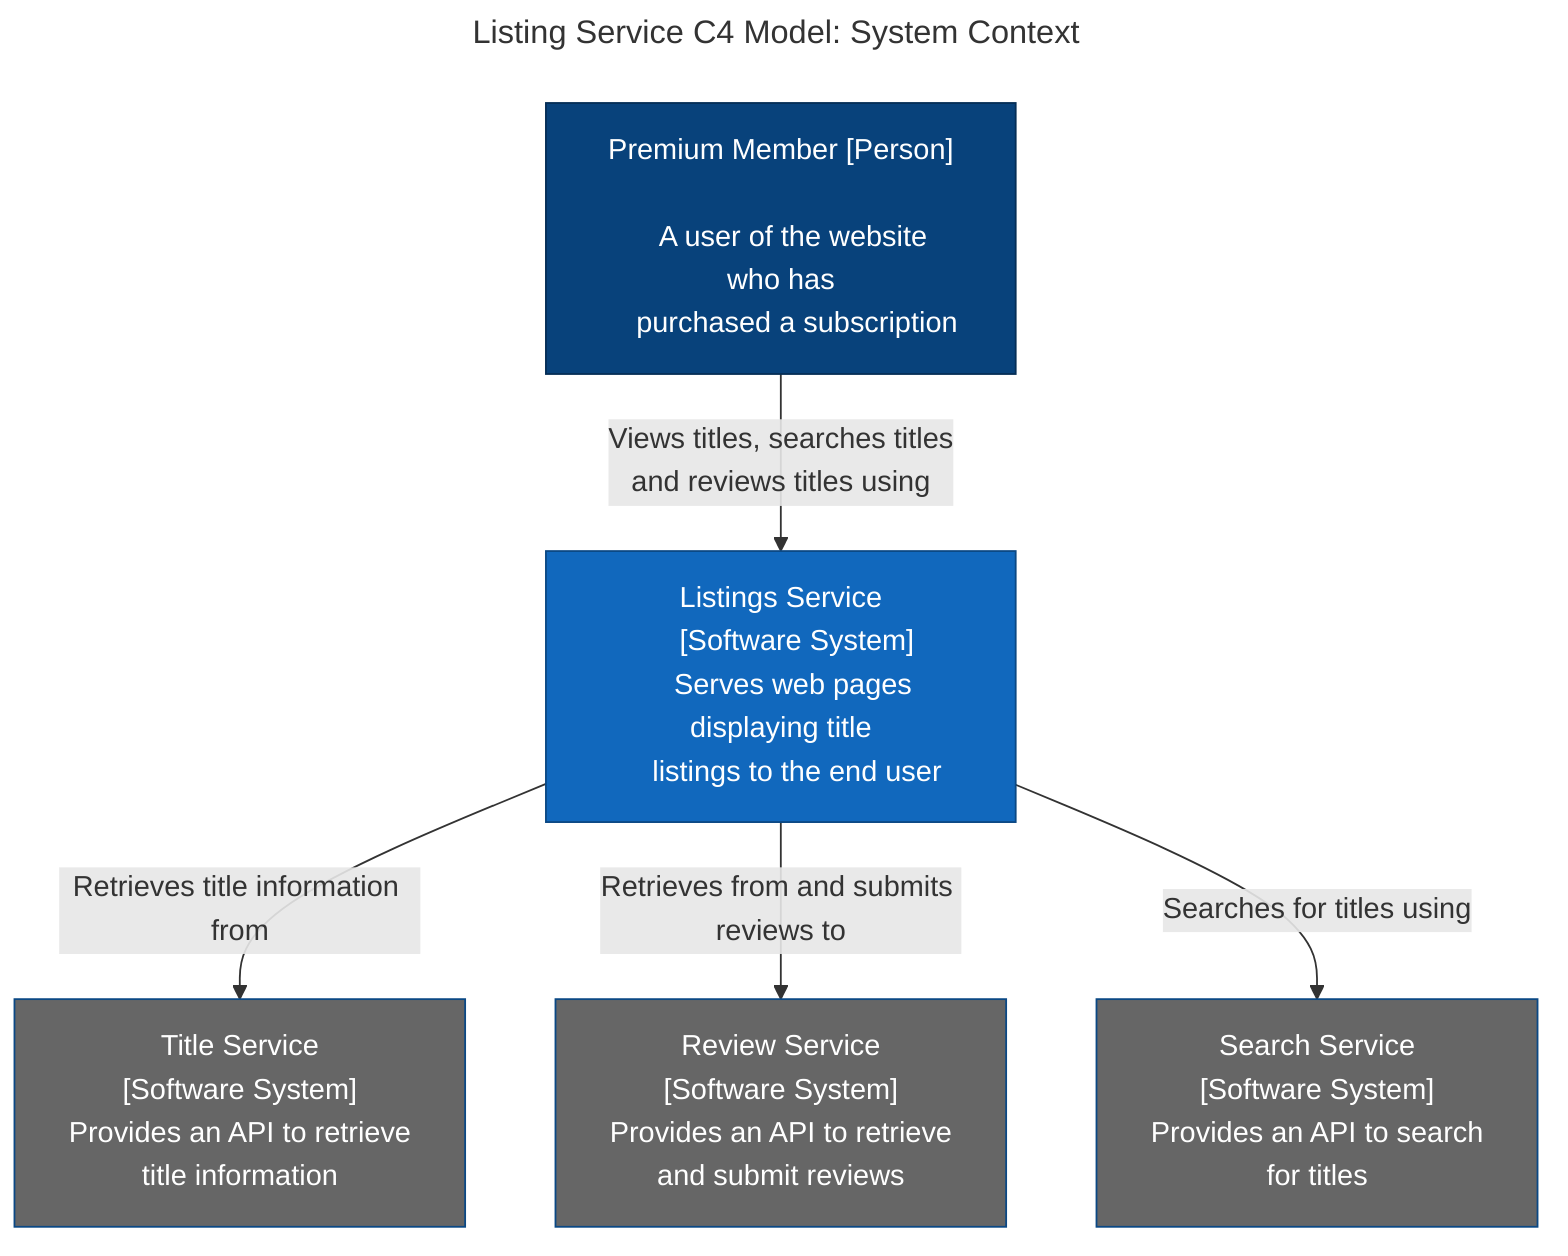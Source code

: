 ---
title: "Listing Service C4 Model: System Context"
---
flowchart TD
    User["Premium Member [Person]

    A user of the website who has
    purchased a subscription
    "]

    LS["Listings Service
    [Software System]
    Serves web pages displaying title
    listings to the end user"]

    TS["Title Service
    [Software System]
    Provides an API to retrieve
    title information"]

    RS["Review Service
    [Software System]
    Provides an API to retrieve
    and submit reviews"]

    SS["Search Service
    [Software System]
    Provides an API to search
    for titles"]

    User-- "Views titles, searches titles\nand reviews titles using" -->LS
    LS-- "Retrieves title information from" -->TS
    LS-- "Retrieves from and submits reviews to" -->RS
    LS-- "Searches for titles using" -->SS

    classDef focusSystem fill:#1168bd,stroke:#0b4884,color:#ffffff
    classDef supportingSystem fill:#666,stroke:#0b4884,color:#ffffff
    classDef person fill:#08427b,stroke:#052e56,color:#ffffff
    class User person
    class LS focusSystem
    class TS,RS,SS supportingSystem